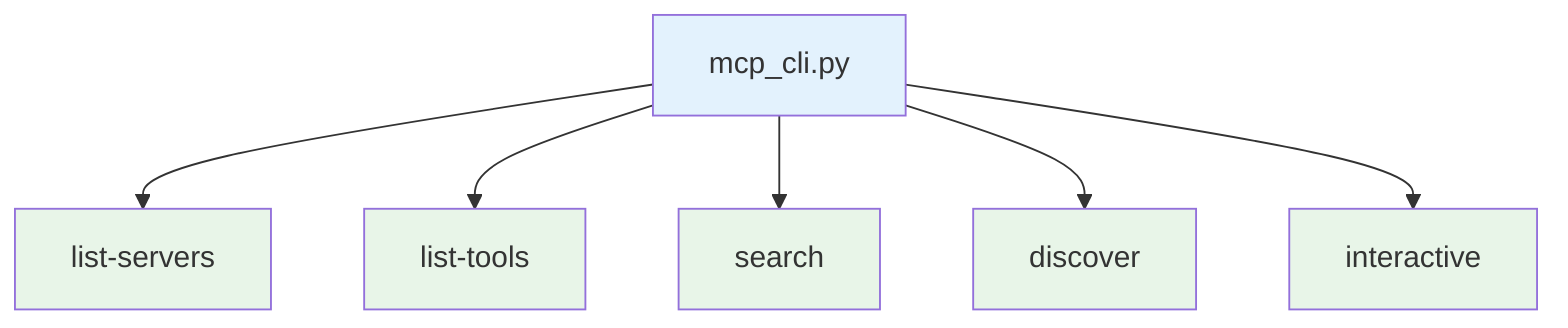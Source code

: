 graph TD
    A[mcp_cli.py] --> B[list-servers]
    A --> C[list-tools]
    A --> D[search]
    A --> E[discover]
    A --> F[interactive]
    
    style A fill:#e3f2fd
    style B fill:#e8f5e8
    style C fill:#e8f5e8
    style D fill:#e8f5e8
    style E fill:#e8f5e8
    style F fill:#e8f5e8